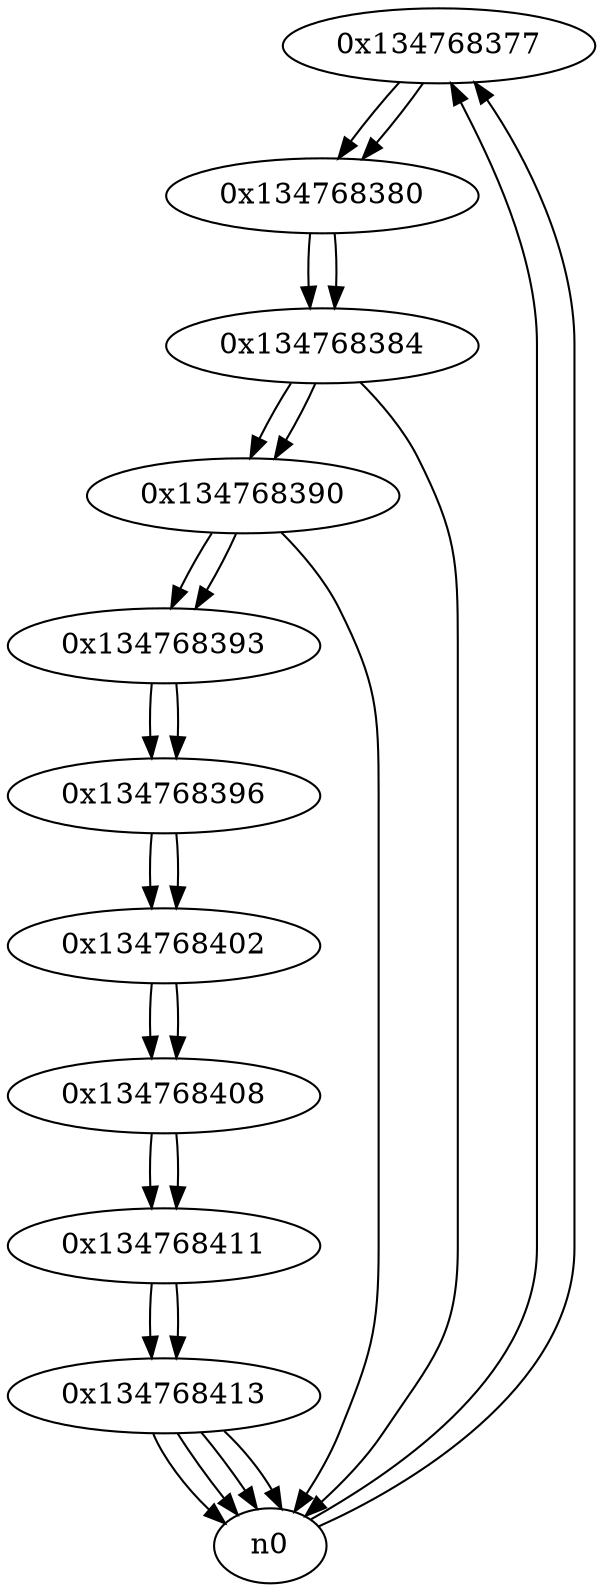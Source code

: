 digraph G{
/* nodes */
  n1 [label="0x134768377"]
  n2 [label="0x134768380"]
  n3 [label="0x134768384"]
  n4 [label="0x134768390"]
  n5 [label="0x134768393"]
  n6 [label="0x134768396"]
  n7 [label="0x134768402"]
  n8 [label="0x134768408"]
  n9 [label="0x134768411"]
  n10 [label="0x134768413"]
/* edges */
n1 -> n2;
n0 -> n1;
n0 -> n1;
n2 -> n3;
n1 -> n2;
n3 -> n4;
n3 -> n0;
n2 -> n3;
n4 -> n5;
n4 -> n0;
n3 -> n4;
n5 -> n6;
n4 -> n5;
n6 -> n7;
n5 -> n6;
n7 -> n8;
n6 -> n7;
n8 -> n9;
n7 -> n8;
n9 -> n10;
n8 -> n9;
n10 -> n0;
n10 -> n0;
n10 -> n0;
n10 -> n0;
n9 -> n10;
}
